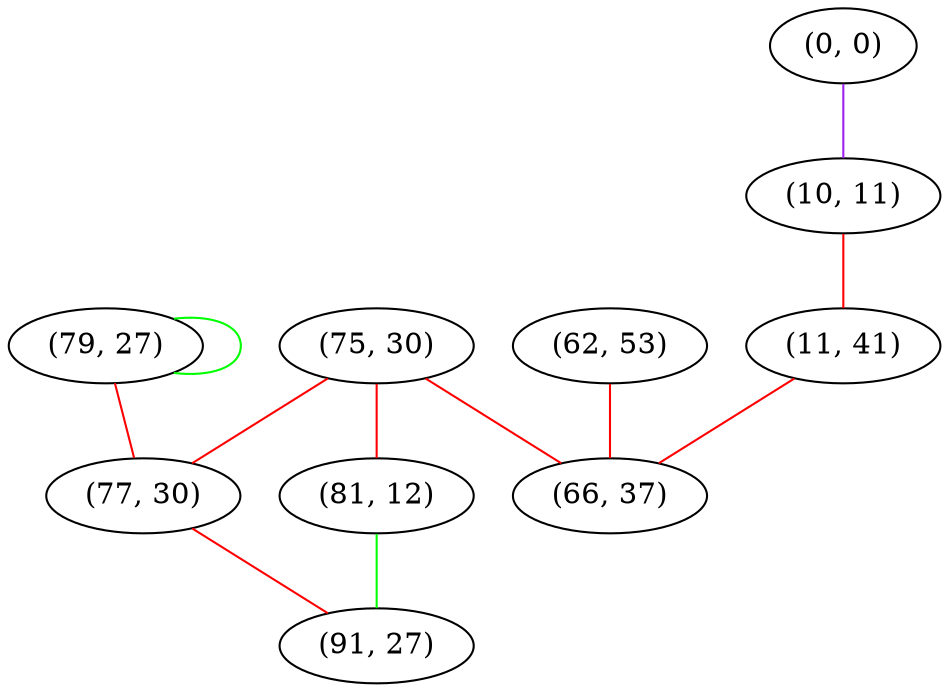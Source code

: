 graph "" {
"(79, 27)";
"(0, 0)";
"(10, 11)";
"(62, 53)";
"(75, 30)";
"(11, 41)";
"(81, 12)";
"(77, 30)";
"(66, 37)";
"(91, 27)";
"(79, 27)" -- "(77, 30)"  [color=red, key=0, weight=1];
"(79, 27)" -- "(79, 27)"  [color=green, key=0, weight=2];
"(0, 0)" -- "(10, 11)"  [color=purple, key=0, weight=4];
"(10, 11)" -- "(11, 41)"  [color=red, key=0, weight=1];
"(62, 53)" -- "(66, 37)"  [color=red, key=0, weight=1];
"(75, 30)" -- "(77, 30)"  [color=red, key=0, weight=1];
"(75, 30)" -- "(66, 37)"  [color=red, key=0, weight=1];
"(75, 30)" -- "(81, 12)"  [color=red, key=0, weight=1];
"(11, 41)" -- "(66, 37)"  [color=red, key=0, weight=1];
"(81, 12)" -- "(91, 27)"  [color=green, key=0, weight=2];
"(77, 30)" -- "(91, 27)"  [color=red, key=0, weight=1];
}
